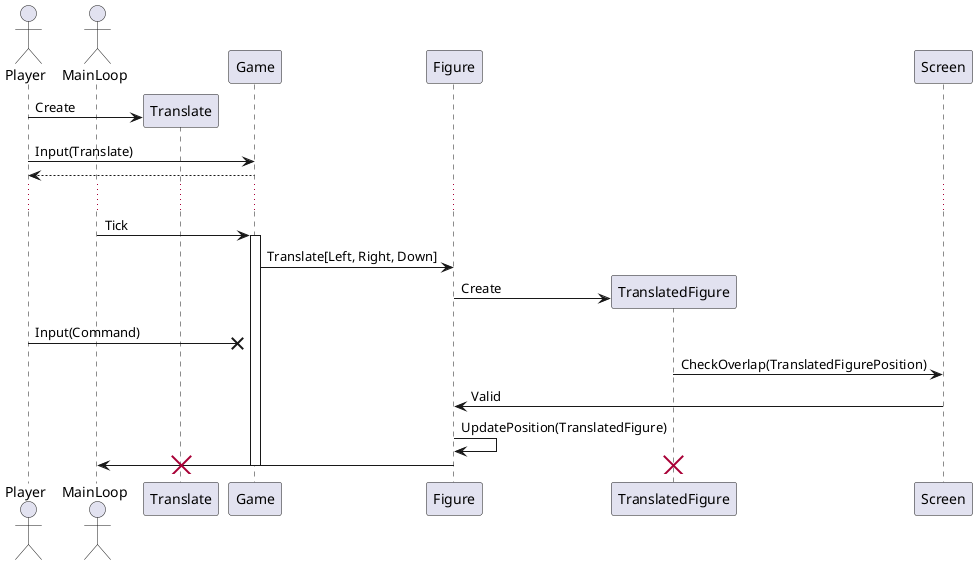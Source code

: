 @startuml
  actor Player
  actor MainLoop

  create Translate
    Player -> Translate : Create
    Player -> Game : Input(Translate)
    return
    ...
    MainLoop -> Game : Tick
    activate Game
      Game -> Figure : Translate[Left, Right, Down]
      create TranslatedFigure
        Figure -> TranslatedFigure : Create
        Player -x Game : Input(Command)
        TranslatedFigure -> Screen : CheckOverlap(TranslatedFigurePosition)
        Screen -> Figure : Valid
        Figure -> Figure : UpdatePosition(TranslatedFigure)
        Figure -> MainLoop
      destroy TranslatedFigure
    destroy Translate
  deactivate Game
@enduml